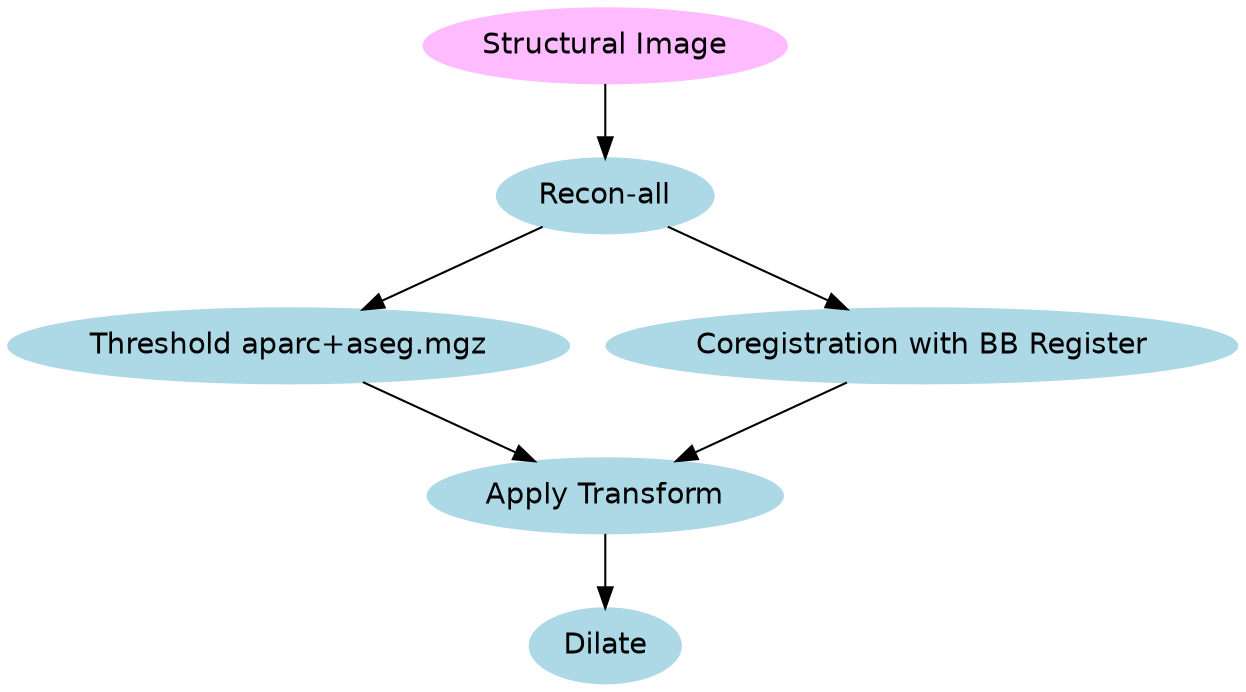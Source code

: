 digraph G
{
    node [style="filled" fillcolor="lightblue" color="lightblue" fontname = "helvetica"];
    graph [fontname = "helvetica"];

Structural[label="Structural Image",fillcolor="plum1",color="plum1"]
Recon[label="Recon-all"]
Apply[label="Apply Transform"]
aparc[label="Threshold aparc+aseg.mgz"]
Coregistration[label="Coregistration with BB Register"]   
Recon -> Coregistration
aparc -> Apply
Apply -> Dilate
Structural -> Recon
Recon -> aparc
Coregistration -> Apply
}
